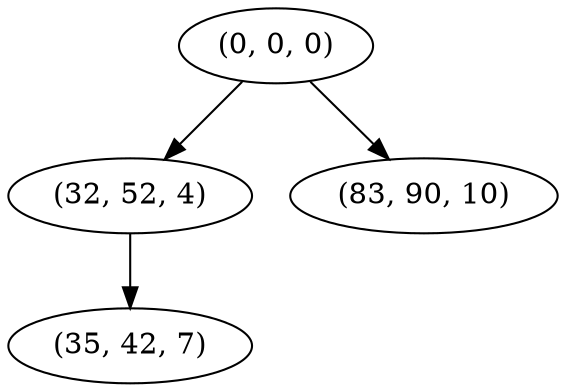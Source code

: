 digraph tree {
    "(0, 0, 0)";
    "(32, 52, 4)";
    "(35, 42, 7)";
    "(83, 90, 10)";
    "(0, 0, 0)" -> "(32, 52, 4)";
    "(0, 0, 0)" -> "(83, 90, 10)";
    "(32, 52, 4)" -> "(35, 42, 7)";
}
